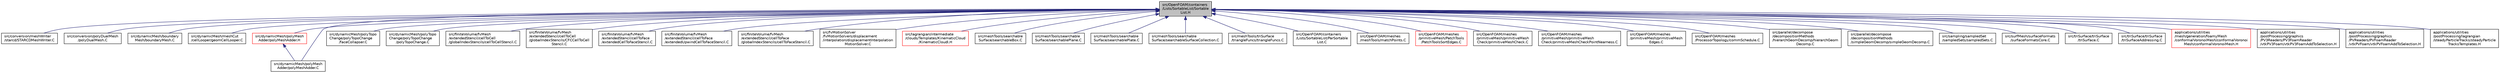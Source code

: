 digraph "src/OpenFOAM/containers/Lists/SortableList/SortableList.H"
{
  bgcolor="transparent";
  edge [fontname="Helvetica",fontsize="10",labelfontname="Helvetica",labelfontsize="10"];
  node [fontname="Helvetica",fontsize="10",shape=record];
  Node1 [label="src/OpenFOAM/containers\l/Lists/SortableList/Sortable\lList.H",height=0.2,width=0.4,color="black", fillcolor="grey75", style="filled", fontcolor="black"];
  Node1 -> Node2 [dir="back",color="midnightblue",fontsize="10",style="solid",fontname="Helvetica"];
  Node2 [label="src/conversion/meshWriter\l/starcd/STARCDMeshWriter.C",height=0.2,width=0.4,color="black",URL="$a04845.html"];
  Node1 -> Node3 [dir="back",color="midnightblue",fontsize="10",style="solid",fontname="Helvetica"];
  Node3 [label="src/conversion/polyDualMesh\l/polyDualMesh.C",height=0.2,width=0.4,color="black",URL="$a04847.html"];
  Node1 -> Node4 [dir="back",color="midnightblue",fontsize="10",style="solid",fontname="Helvetica"];
  Node4 [label="src/dynamicMesh/boundary\lMesh/boundaryMesh.C",height=0.2,width=0.4,color="black",URL="$a04898.html"];
  Node1 -> Node5 [dir="back",color="midnightblue",fontsize="10",style="solid",fontname="Helvetica"];
  Node5 [label="src/dynamicMesh/meshCut\l/cellLooper/geomCellLooper.C",height=0.2,width=0.4,color="black",URL="$a04927.html"];
  Node1 -> Node6 [dir="back",color="midnightblue",fontsize="10",style="solid",fontname="Helvetica"];
  Node6 [label="src/dynamicMesh/polyMesh\lAdder/polyMeshAdder.H",height=0.2,width=0.4,color="red",URL="$a04996.html"];
  Node6 -> Node7 [dir="back",color="midnightblue",fontsize="10",style="solid",fontname="Helvetica"];
  Node7 [label="src/dynamicMesh/polyMesh\lAdder/polyMeshAdder.C",height=0.2,width=0.4,color="black",URL="$a04995.html"];
  Node1 -> Node7 [dir="back",color="midnightblue",fontsize="10",style="solid",fontname="Helvetica"];
  Node1 -> Node8 [dir="back",color="midnightblue",fontsize="10",style="solid",fontname="Helvetica"];
  Node8 [label="src/dynamicMesh/polyTopo\lChange/polyTopoChange\l/faceCollapser.C",height=0.2,width=0.4,color="black",URL="$a05019.html"];
  Node1 -> Node9 [dir="back",color="midnightblue",fontsize="10",style="solid",fontname="Helvetica"];
  Node9 [label="src/dynamicMesh/polyTopo\lChange/polyTopoChange\l/polyTopoChange.C",height=0.2,width=0.4,color="black",URL="$a05033.html"];
  Node1 -> Node10 [dir="back",color="midnightblue",fontsize="10",style="solid",fontname="Helvetica"];
  Node10 [label="src/finiteVolume/fvMesh\l/extendedStencil/cellToCell\l/globalIndexStencils/cellToCellStencil.C",height=0.2,width=0.4,color="black",URL="$a05980.html"];
  Node1 -> Node11 [dir="back",color="midnightblue",fontsize="10",style="solid",fontname="Helvetica"];
  Node11 [label="src/finiteVolume/fvMesh\l/extendedStencil/cellToCell\l/globalIndexStencils/CFCCellToCell\lStencil.C",height=0.2,width=0.4,color="black",URL="$a05982.html"];
  Node1 -> Node12 [dir="back",color="midnightblue",fontsize="10",style="solid",fontname="Helvetica"];
  Node12 [label="src/finiteVolume/fvMesh\l/extendedStencil/cellToFace\l/extendedCellToFaceStencil.C",height=0.2,width=0.4,color="black",URL="$a05992.html"];
  Node1 -> Node13 [dir="back",color="midnightblue",fontsize="10",style="solid",fontname="Helvetica"];
  Node13 [label="src/finiteVolume/fvMesh\l/extendedStencil/cellToFace\l/extendedUpwindCellToFaceStencil.C",height=0.2,width=0.4,color="black",URL="$a05997.html"];
  Node1 -> Node14 [dir="back",color="midnightblue",fontsize="10",style="solid",fontname="Helvetica"];
  Node14 [label="src/finiteVolume/fvMesh\l/extendedStencil/cellToFace\l/globalIndexStencils/cellToFaceStencil.C",height=0.2,width=0.4,color="black",URL="$a06002.html"];
  Node1 -> Node15 [dir="back",color="midnightblue",fontsize="10",style="solid",fontname="Helvetica"];
  Node15 [label="src/fvMotionSolver\l/fvMotionSolvers/displacement\l/interpolation/displacementInterpolation\lMotionSolver.C",height=0.2,width=0.4,color="black",URL="$a06492.html"];
  Node1 -> Node16 [dir="back",color="midnightblue",fontsize="10",style="solid",fontname="Helvetica"];
  Node16 [label="src/lagrangian/intermediate\l/clouds/Templates/KinematicCloud\l/KinematicCloudI.H",height=0.2,width=0.4,color="red",URL="$a06786.html"];
  Node1 -> Node17 [dir="back",color="midnightblue",fontsize="10",style="solid",fontname="Helvetica"];
  Node17 [label="src/meshTools/searchable\lSurface/searchableBox.C",height=0.2,width=0.4,color="black",URL="$a07662.html"];
  Node1 -> Node18 [dir="back",color="midnightblue",fontsize="10",style="solid",fontname="Helvetica"];
  Node18 [label="src/meshTools/searchable\lSurface/searchablePlane.C",height=0.2,width=0.4,color="black",URL="$a07668.html"];
  Node1 -> Node19 [dir="back",color="midnightblue",fontsize="10",style="solid",fontname="Helvetica"];
  Node19 [label="src/meshTools/searchable\lSurface/searchablePlate.C",height=0.2,width=0.4,color="black",URL="$a07670.html"];
  Node1 -> Node20 [dir="back",color="midnightblue",fontsize="10",style="solid",fontname="Helvetica"];
  Node20 [label="src/meshTools/searchable\lSurface/searchableSurfaceCollection.C",height=0.2,width=0.4,color="black",URL="$a07676.html"];
  Node1 -> Node21 [dir="back",color="midnightblue",fontsize="10",style="solid",fontname="Helvetica"];
  Node21 [label="src/meshTools/triSurface\l/triangleFuncs/triangleFuncs.C",height=0.2,width=0.4,color="black",URL="$a07812.html"];
  Node1 -> Node22 [dir="back",color="midnightblue",fontsize="10",style="solid",fontname="Helvetica"];
  Node22 [label="src/OpenFOAM/containers\l/Lists/SortableList/ParSortable\lList.C",height=0.2,width=0.4,color="black",URL="$a07980.html"];
  Node1 -> Node23 [dir="back",color="midnightblue",fontsize="10",style="solid",fontname="Helvetica"];
  Node23 [label="src/OpenFOAM/meshes\l/meshTools/matchPoints.C",height=0.2,width=0.4,color="black",URL="$a08887.html"];
  Node1 -> Node24 [dir="back",color="midnightblue",fontsize="10",style="solid",fontname="Helvetica"];
  Node24 [label="src/OpenFOAM/meshes\l/primitiveMesh/PatchTools\l/PatchToolsSortEdges.C",height=0.2,width=0.4,color="red",URL="$a09055.html"];
  Node1 -> Node25 [dir="back",color="midnightblue",fontsize="10",style="solid",fontname="Helvetica"];
  Node25 [label="src/OpenFOAM/meshes\l/primitiveMesh/primitiveMesh\lCheck/primitiveMeshCheck.C",height=0.2,width=0.4,color="black",URL="$a09065.html"];
  Node1 -> Node26 [dir="back",color="midnightblue",fontsize="10",style="solid",fontname="Helvetica"];
  Node26 [label="src/OpenFOAM/meshes\l/primitiveMesh/primitiveMesh\lCheck/primitiveMeshCheckPointNearness.C",height=0.2,width=0.4,color="black",URL="$a09067.html"];
  Node1 -> Node27 [dir="back",color="midnightblue",fontsize="10",style="solid",fontname="Helvetica"];
  Node27 [label="src/OpenFOAM/meshes\l/primitiveMesh/primitiveMesh\lEdges.C",height=0.2,width=0.4,color="black",URL="$a09073.html"];
  Node1 -> Node28 [dir="back",color="midnightblue",fontsize="10",style="solid",fontname="Helvetica"];
  Node28 [label="src/OpenFOAM/meshes\l/ProcessorTopology/commSchedule.C",height=0.2,width=0.4,color="black",URL="$a09135.html"];
  Node1 -> Node29 [dir="back",color="midnightblue",fontsize="10",style="solid",fontname="Helvetica"];
  Node29 [label="src/parallel/decompose\l/decompositionMethods\l/hierarchGeomDecomp/hierarchGeom\lDecomp.C",height=0.2,width=0.4,color="black",URL="$a09476.html"];
  Node1 -> Node30 [dir="back",color="midnightblue",fontsize="10",style="solid",fontname="Helvetica"];
  Node30 [label="src/parallel/decompose\l/decompositionMethods\l/simpleGeomDecomp/simpleGeomDecomp.C",height=0.2,width=0.4,color="black",URL="$a09484.html"];
  Node1 -> Node31 [dir="back",color="midnightblue",fontsize="10",style="solid",fontname="Helvetica"];
  Node31 [label="src/sampling/sampledSet\l/sampledSets/sampledSets.C",height=0.2,width=0.4,color="black",URL="$a09870.html"];
  Node1 -> Node32 [dir="back",color="midnightblue",fontsize="10",style="solid",fontname="Helvetica"];
  Node32 [label="src/surfMesh/surfaceFormats\l/surfaceFormatsCore.C",height=0.2,width=0.4,color="black",URL="$a10039.html"];
  Node1 -> Node33 [dir="back",color="midnightblue",fontsize="10",style="solid",fontname="Helvetica"];
  Node33 [label="src/triSurface/triSurface\l/triSurface.C",height=0.2,width=0.4,color="black",URL="$a10672.html"];
  Node1 -> Node34 [dir="back",color="midnightblue",fontsize="10",style="solid",fontname="Helvetica"];
  Node34 [label="src/triSurface/triSurface\l/triSurfaceAddressing.C",height=0.2,width=0.4,color="black",URL="$a10674.html",tooltip="Contains fix for PrimitivePatch addressing (which doesn&#39;t work if surface is non-manifold). Should be moved into PrimitivePatch. "];
  Node1 -> Node35 [dir="back",color="midnightblue",fontsize="10",style="solid",fontname="Helvetica"];
  Node35 [label="applications/utilities\l/mesh/generation/foamyMesh\l/conformalVoronoiMesh/conformalVoronoi\lMesh/conformalVoronoiMesh.H",height=0.2,width=0.4,color="red",URL="$a04173.html"];
  Node1 -> Node36 [dir="back",color="midnightblue",fontsize="10",style="solid",fontname="Helvetica"];
  Node36 [label="applications/utilities\l/postProcessing/graphics\l/PV3Readers/PV3FoamReader\l/vtkPV3Foam/vtkPV3FoamAddToSelection.H",height=0.2,width=0.4,color="black",URL="$a04527.html"];
  Node1 -> Node37 [dir="back",color="midnightblue",fontsize="10",style="solid",fontname="Helvetica"];
  Node37 [label="applications/utilities\l/postProcessing/graphics\l/PVReaders/PVFoamReader\l/vtkPVFoam/vtkPVFoamAddToSelection.H",height=0.2,width=0.4,color="black",URL="$a04551.html"];
  Node1 -> Node38 [dir="back",color="midnightblue",fontsize="10",style="solid",fontname="Helvetica"];
  Node38 [label="applications/utilities\l/postProcessing/lagrangian\l/steadyParticleTracks/steadyParticle\lTracksTemplates.H",height=0.2,width=0.4,color="black",URL="$a04645.html"];
}

